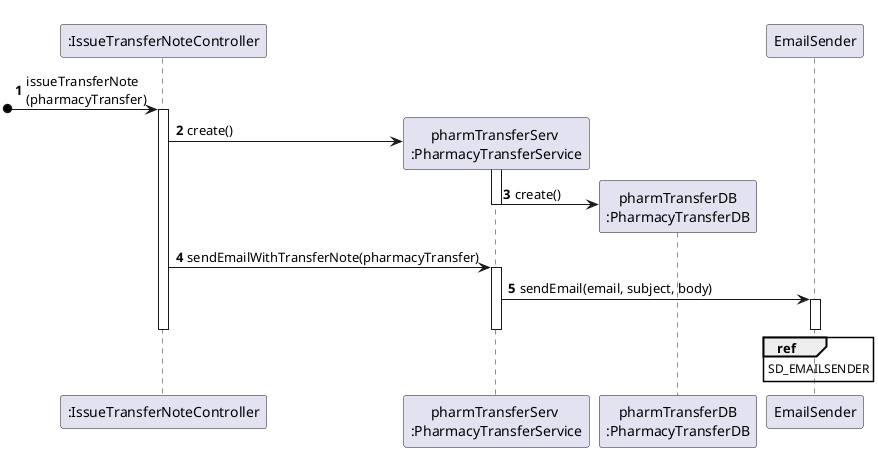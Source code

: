 @startuml
autonumber
participant ":IssueTransferNoteController" as CTRL
participant "pharmTransferServ \n:PharmacyTransferService" as PTS
participant "pharmTransferDB\n:PharmacyTransferDB" as PTDB
participant "EmailSender" as E

[o-> CTRL : issueTransferNote\n(pharmacyTransfer)
activate CTRL
CTRL -> PTS** : create()
activate PTS
PTS -> PTDB** : create()
deactivate PTS

CTRL -> PTS : sendEmailWithTransferNote(pharmacyTransfer)
activate PTS
PTS -> E : sendEmail(email, subject, body)
activate E
ref over E
SD_EMAILSENDER
end ref
deactivate E
deactivate PTS
deactivate CTRL

@enduml
